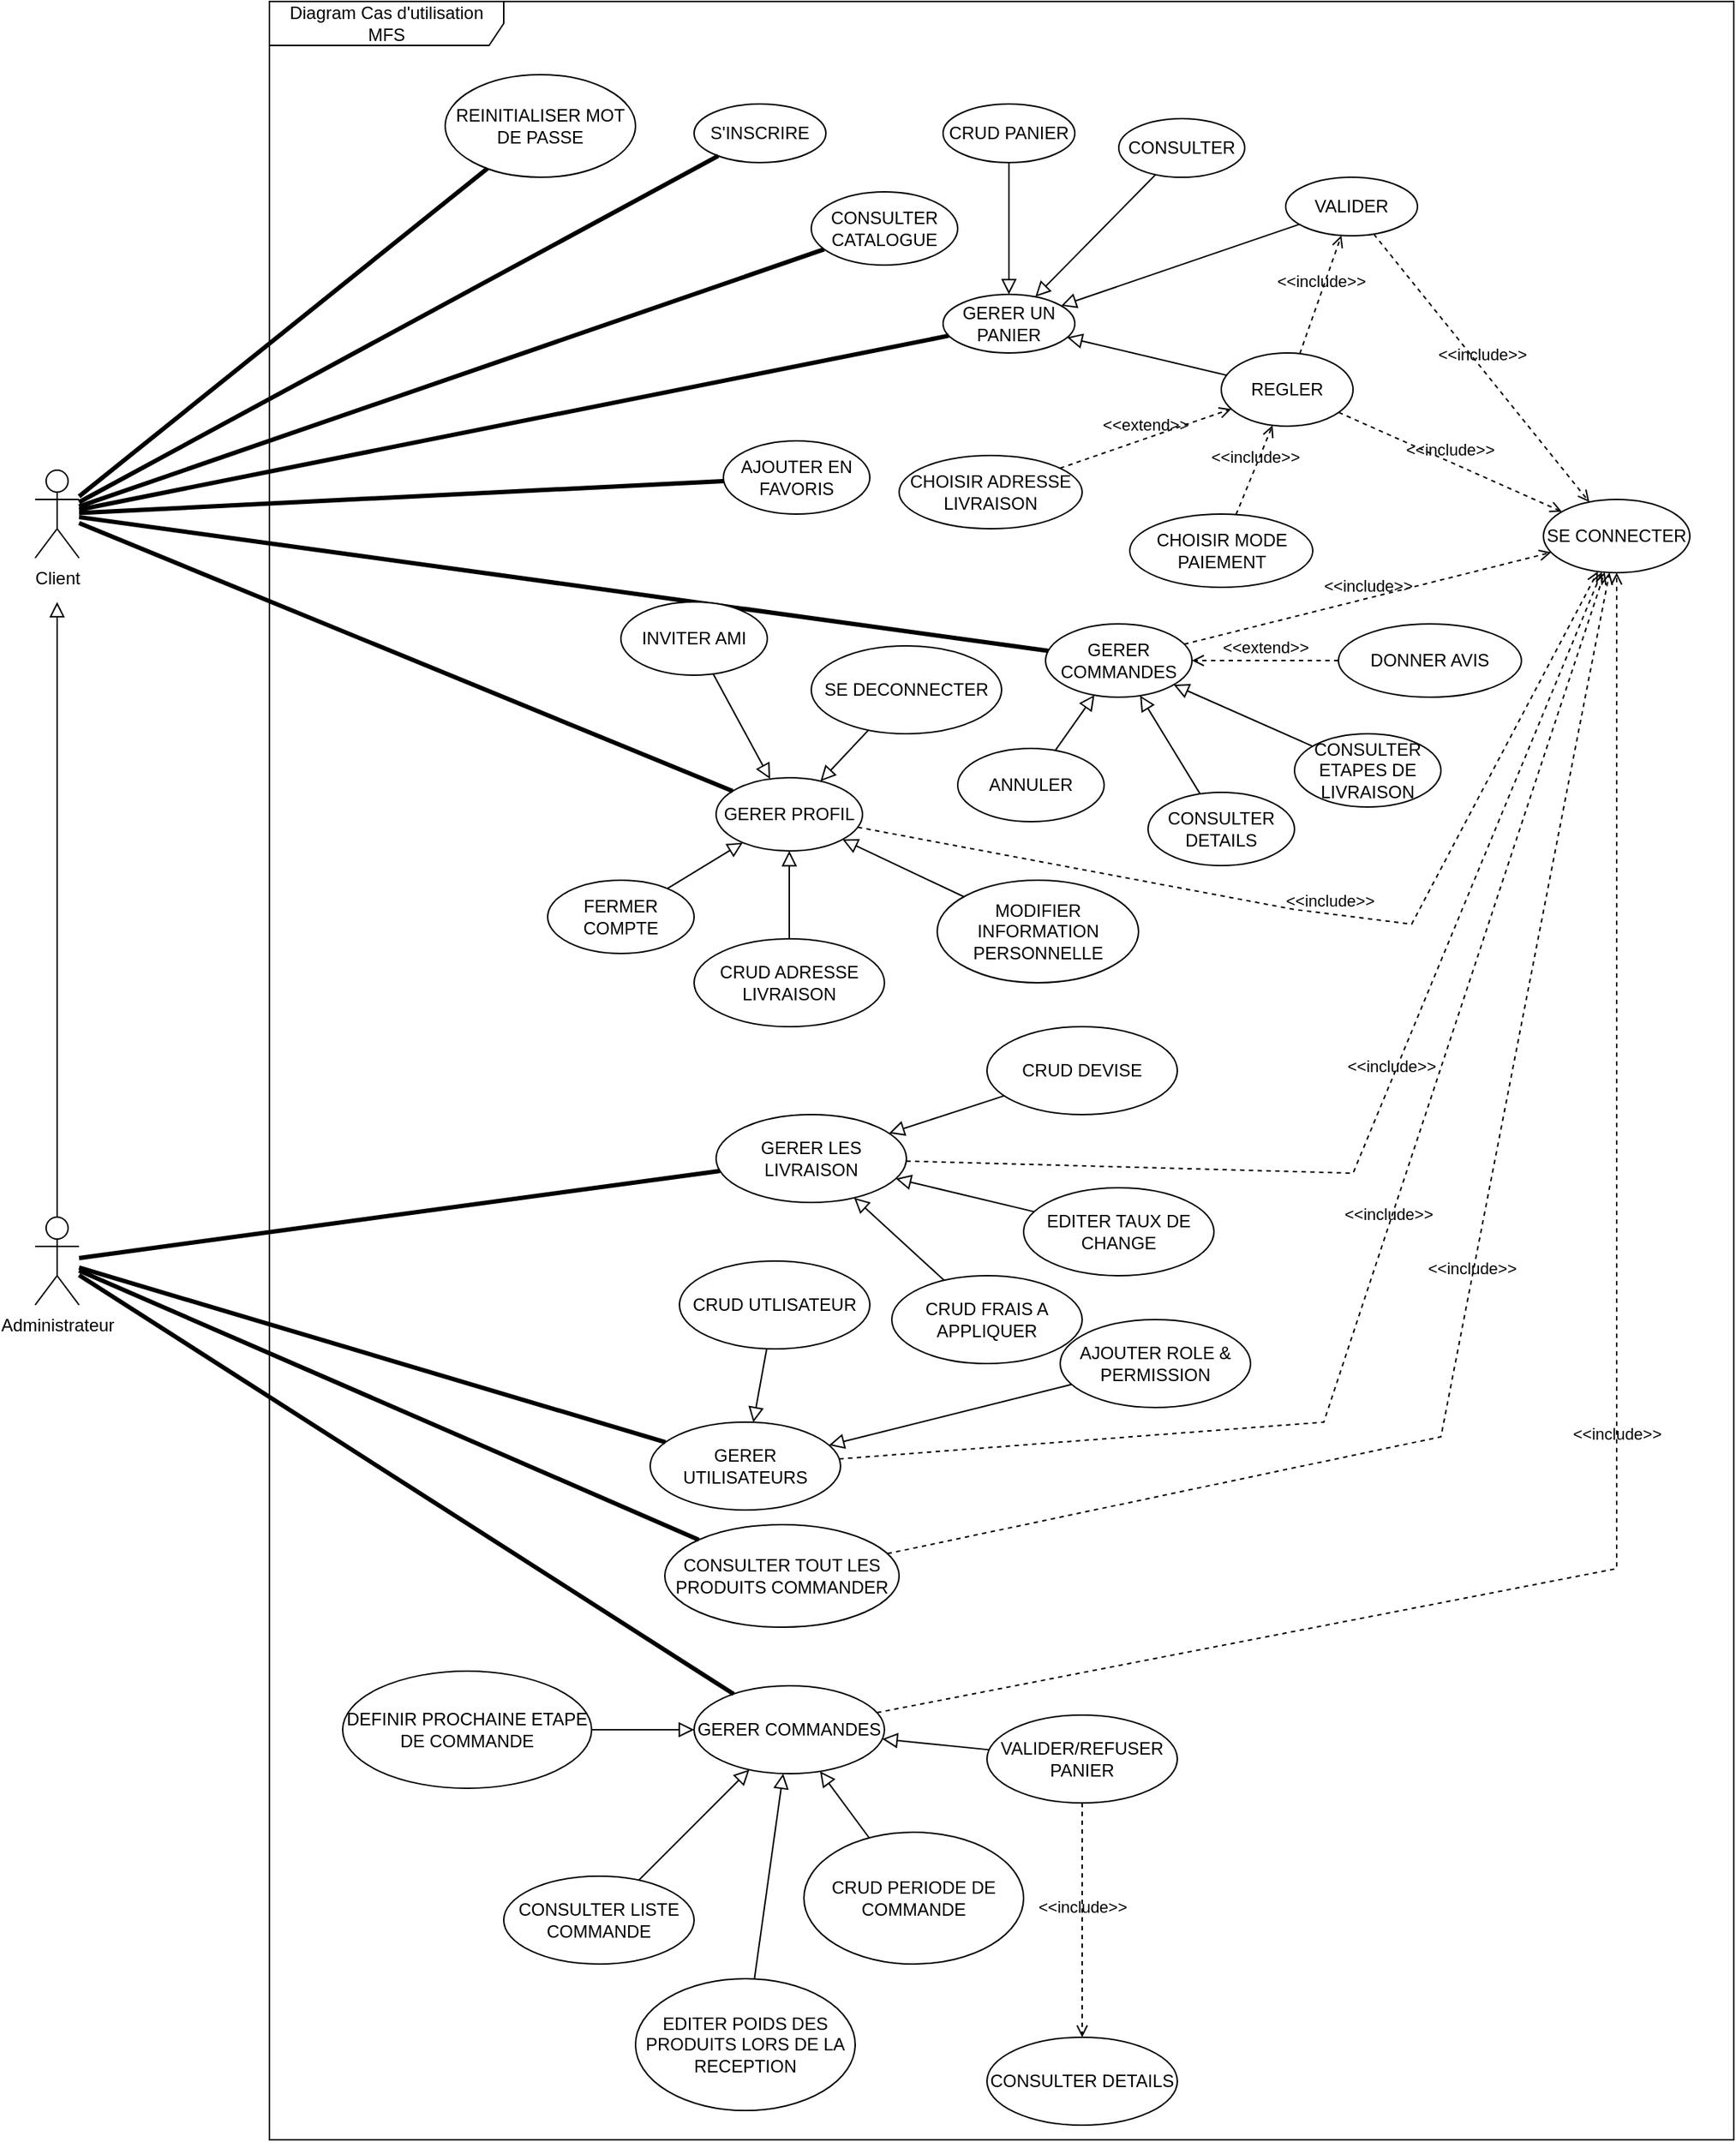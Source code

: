 <mxfile version="23.1.2" type="github" pages="3">
  <diagram name="DCU-MFS" id="vvH7tQAIB8efV-H2PCTL">
    <mxGraphModel dx="2232" dy="773" grid="1" gridSize="10" guides="1" tooltips="1" connect="1" arrows="1" fold="1" page="1" pageScale="1" pageWidth="827" pageHeight="1169" math="0" shadow="0">
      <root>
        <mxCell id="0" />
        <mxCell id="1" parent="0" />
        <mxCell id="JLkNHgQ8E4QNF3Rp4K6H-1" value="Client" style="shape=umlActor;verticalLabelPosition=bottom;verticalAlign=top;html=1;" parent="1" vertex="1">
          <mxGeometry x="-340" y="480" width="30" height="60" as="geometry" />
        </mxCell>
        <mxCell id="JLkNHgQ8E4QNF3Rp4K6H-2" value="S&#39;INSCRIRE" style="ellipse;whiteSpace=wrap;html=1;" parent="1" vertex="1">
          <mxGeometry x="110" y="230" width="90" height="40" as="geometry" />
        </mxCell>
        <mxCell id="JLkNHgQ8E4QNF3Rp4K6H-4" value="" style="endArrow=none;startArrow=none;endFill=0;startFill=0;endSize=8;html=1;verticalAlign=bottom;labelBackgroundColor=none;strokeWidth=3;rounded=0;" parent="1" source="JLkNHgQ8E4QNF3Rp4K6H-1" target="JLkNHgQ8E4QNF3Rp4K6H-2" edge="1">
          <mxGeometry width="160" relative="1" as="geometry">
            <mxPoint x="330" y="580" as="sourcePoint" />
            <mxPoint x="490" y="580" as="targetPoint" />
          </mxGeometry>
        </mxCell>
        <mxCell id="JLkNHgQ8E4QNF3Rp4K6H-5" value="GERER COMMANDES" style="ellipse;whiteSpace=wrap;html=1;" parent="1" vertex="1">
          <mxGeometry x="350" y="585" width="100" height="50" as="geometry" />
        </mxCell>
        <mxCell id="JLkNHgQ8E4QNF3Rp4K6H-6" value="" style="endArrow=none;startArrow=none;endFill=0;startFill=0;endSize=8;html=1;verticalAlign=bottom;labelBackgroundColor=none;strokeWidth=3;rounded=0;" parent="1" source="JLkNHgQ8E4QNF3Rp4K6H-1" target="JLkNHgQ8E4QNF3Rp4K6H-5" edge="1">
          <mxGeometry width="160" relative="1" as="geometry">
            <mxPoint x="140" y="504" as="sourcePoint" />
            <mxPoint x="312" y="434" as="targetPoint" />
          </mxGeometry>
        </mxCell>
        <mxCell id="JLkNHgQ8E4QNF3Rp4K6H-8" value="ANNULER " style="ellipse;whiteSpace=wrap;html=1;" parent="1" vertex="1">
          <mxGeometry x="290" y="670" width="100" height="50" as="geometry" />
        </mxCell>
        <mxCell id="JLkNHgQ8E4QNF3Rp4K6H-9" value="" style="endArrow=block;html=1;rounded=0;align=center;verticalAlign=bottom;endFill=0;labelBackgroundColor=none;endSize=8;" parent="1" source="JLkNHgQ8E4QNF3Rp4K6H-8" target="JLkNHgQ8E4QNF3Rp4K6H-5" edge="1">
          <mxGeometry relative="1" as="geometry">
            <mxPoint x="600" y="584" as="sourcePoint" />
            <mxPoint x="760" y="584" as="targetPoint" />
          </mxGeometry>
        </mxCell>
        <mxCell id="JLkNHgQ8E4QNF3Rp4K6H-10" value="" style="resizable=0;html=1;align=center;verticalAlign=top;labelBackgroundColor=none;" parent="JLkNHgQ8E4QNF3Rp4K6H-9" connectable="0" vertex="1">
          <mxGeometry relative="1" as="geometry" />
        </mxCell>
        <mxCell id="JLkNHgQ8E4QNF3Rp4K6H-11" value="CONSULTER ETAPES DE LIVRAISON " style="ellipse;whiteSpace=wrap;html=1;" parent="1" vertex="1">
          <mxGeometry x="520" y="660" width="100" height="50" as="geometry" />
        </mxCell>
        <mxCell id="JLkNHgQ8E4QNF3Rp4K6H-12" value="" style="endArrow=block;html=1;rounded=0;align=center;verticalAlign=bottom;endFill=0;labelBackgroundColor=none;endSize=8;" parent="1" source="JLkNHgQ8E4QNF3Rp4K6H-11" target="JLkNHgQ8E4QNF3Rp4K6H-5" edge="1">
          <mxGeometry relative="1" as="geometry">
            <mxPoint x="490" y="590" as="sourcePoint" />
            <mxPoint x="420" y="624" as="targetPoint" />
          </mxGeometry>
        </mxCell>
        <mxCell id="JLkNHgQ8E4QNF3Rp4K6H-13" value="" style="resizable=0;html=1;align=center;verticalAlign=top;labelBackgroundColor=none;" parent="JLkNHgQ8E4QNF3Rp4K6H-12" connectable="0" vertex="1">
          <mxGeometry relative="1" as="geometry" />
        </mxCell>
        <mxCell id="JLkNHgQ8E4QNF3Rp4K6H-14" value="CONSULTER DETAILS " style="ellipse;whiteSpace=wrap;html=1;" parent="1" vertex="1">
          <mxGeometry x="420" y="700" width="100" height="50" as="geometry" />
        </mxCell>
        <mxCell id="JLkNHgQ8E4QNF3Rp4K6H-15" value="" style="endArrow=block;html=1;rounded=0;align=center;verticalAlign=bottom;endFill=0;labelBackgroundColor=none;endSize=8;" parent="1" source="JLkNHgQ8E4QNF3Rp4K6H-14" target="JLkNHgQ8E4QNF3Rp4K6H-5" edge="1">
          <mxGeometry relative="1" as="geometry">
            <mxPoint x="452" y="585" as="sourcePoint" />
            <mxPoint x="390" y="577" as="targetPoint" />
          </mxGeometry>
        </mxCell>
        <mxCell id="JLkNHgQ8E4QNF3Rp4K6H-16" value="" style="resizable=0;html=1;align=center;verticalAlign=top;labelBackgroundColor=none;" parent="JLkNHgQ8E4QNF3Rp4K6H-15" connectable="0" vertex="1">
          <mxGeometry relative="1" as="geometry" />
        </mxCell>
        <mxCell id="JLkNHgQ8E4QNF3Rp4K6H-17" value="SE CONNECTER" style="ellipse;whiteSpace=wrap;html=1;" parent="1" vertex="1">
          <mxGeometry x="690" y="500" width="100" height="50" as="geometry" />
        </mxCell>
        <mxCell id="JLkNHgQ8E4QNF3Rp4K6H-18" value="&amp;lt;&amp;lt;include&amp;gt;&amp;gt;" style="html=1;verticalAlign=bottom;labelBackgroundColor=none;endArrow=open;endFill=0;dashed=1;rounded=0;" parent="1" source="JLkNHgQ8E4QNF3Rp4K6H-5" target="JLkNHgQ8E4QNF3Rp4K6H-17" edge="1">
          <mxGeometry width="160" relative="1" as="geometry">
            <mxPoint x="240" y="660" as="sourcePoint" />
            <mxPoint x="490" y="580" as="targetPoint" />
          </mxGeometry>
        </mxCell>
        <mxCell id="JLkNHgQ8E4QNF3Rp4K6H-20" value="GERER UN PANIER" style="ellipse;whiteSpace=wrap;html=1;" parent="1" vertex="1">
          <mxGeometry x="280" y="360" width="90" height="40" as="geometry" />
        </mxCell>
        <mxCell id="JLkNHgQ8E4QNF3Rp4K6H-21" value="" style="endArrow=none;startArrow=none;endFill=0;startFill=0;endSize=8;html=1;verticalAlign=bottom;labelBackgroundColor=none;strokeWidth=3;rounded=0;" parent="1" source="JLkNHgQ8E4QNF3Rp4K6H-1" target="JLkNHgQ8E4QNF3Rp4K6H-20" edge="1">
          <mxGeometry width="160" relative="1" as="geometry">
            <mxPoint x="140" y="496" as="sourcePoint" />
            <mxPoint x="316" y="328" as="targetPoint" />
          </mxGeometry>
        </mxCell>
        <mxCell id="JLkNHgQ8E4QNF3Rp4K6H-22" value="CRUD PANIER" style="ellipse;whiteSpace=wrap;html=1;" parent="1" vertex="1">
          <mxGeometry x="280" y="230" width="90" height="40" as="geometry" />
        </mxCell>
        <mxCell id="JLkNHgQ8E4QNF3Rp4K6H-23" value="" style="endArrow=block;html=1;rounded=0;align=center;verticalAlign=bottom;endFill=0;labelBackgroundColor=none;endSize=8;" parent="1" source="JLkNHgQ8E4QNF3Rp4K6H-22" target="JLkNHgQ8E4QNF3Rp4K6H-20" edge="1">
          <mxGeometry relative="1" as="geometry">
            <mxPoint x="510" y="350" as="sourcePoint" />
            <mxPoint x="440" y="384" as="targetPoint" />
          </mxGeometry>
        </mxCell>
        <mxCell id="JLkNHgQ8E4QNF3Rp4K6H-24" value="" style="resizable=0;html=1;align=center;verticalAlign=top;labelBackgroundColor=none;" parent="JLkNHgQ8E4QNF3Rp4K6H-23" connectable="0" vertex="1">
          <mxGeometry relative="1" as="geometry" />
        </mxCell>
        <mxCell id="JLkNHgQ8E4QNF3Rp4K6H-25" value="VALIDER" style="ellipse;whiteSpace=wrap;html=1;" parent="1" vertex="1">
          <mxGeometry x="514" y="280" width="90" height="40" as="geometry" />
        </mxCell>
        <mxCell id="JLkNHgQ8E4QNF3Rp4K6H-26" value="" style="endArrow=block;html=1;rounded=0;align=center;verticalAlign=bottom;endFill=0;labelBackgroundColor=none;endSize=8;" parent="1" source="JLkNHgQ8E4QNF3Rp4K6H-25" target="JLkNHgQ8E4QNF3Rp4K6H-20" edge="1">
          <mxGeometry relative="1" as="geometry">
            <mxPoint x="480" y="360" as="sourcePoint" />
            <mxPoint x="420" y="414" as="targetPoint" />
          </mxGeometry>
        </mxCell>
        <mxCell id="JLkNHgQ8E4QNF3Rp4K6H-27" value="" style="resizable=0;html=1;align=center;verticalAlign=top;labelBackgroundColor=none;" parent="JLkNHgQ8E4QNF3Rp4K6H-26" connectable="0" vertex="1">
          <mxGeometry relative="1" as="geometry" />
        </mxCell>
        <mxCell id="JLkNHgQ8E4QNF3Rp4K6H-28" value="REGLER" style="ellipse;whiteSpace=wrap;html=1;" parent="1" vertex="1">
          <mxGeometry x="470" y="400" width="90" height="50" as="geometry" />
        </mxCell>
        <mxCell id="JLkNHgQ8E4QNF3Rp4K6H-29" value="" style="endArrow=block;html=1;rounded=0;align=center;verticalAlign=bottom;endFill=0;labelBackgroundColor=none;endSize=8;" parent="1" source="JLkNHgQ8E4QNF3Rp4K6H-28" target="JLkNHgQ8E4QNF3Rp4K6H-20" edge="1">
          <mxGeometry relative="1" as="geometry">
            <mxPoint x="520" y="400" as="sourcePoint" />
            <mxPoint x="408" y="444" as="targetPoint" />
          </mxGeometry>
        </mxCell>
        <mxCell id="JLkNHgQ8E4QNF3Rp4K6H-30" value="" style="resizable=0;html=1;align=center;verticalAlign=top;labelBackgroundColor=none;" parent="JLkNHgQ8E4QNF3Rp4K6H-29" connectable="0" vertex="1">
          <mxGeometry relative="1" as="geometry" />
        </mxCell>
        <mxCell id="JLkNHgQ8E4QNF3Rp4K6H-31" value="&amp;lt;&amp;lt;include&amp;gt;&amp;gt;" style="html=1;verticalAlign=bottom;labelBackgroundColor=none;endArrow=open;endFill=0;dashed=1;rounded=0;" parent="1" source="JLkNHgQ8E4QNF3Rp4K6H-28" target="JLkNHgQ8E4QNF3Rp4K6H-25" edge="1">
          <mxGeometry width="160" relative="1" as="geometry">
            <mxPoint x="690" y="400" as="sourcePoint" />
            <mxPoint x="690" y="510" as="targetPoint" />
          </mxGeometry>
        </mxCell>
        <mxCell id="JLkNHgQ8E4QNF3Rp4K6H-34" value="CONSULTER " style="ellipse;whiteSpace=wrap;html=1;" parent="1" vertex="1">
          <mxGeometry x="400" y="240" width="86" height="40" as="geometry" />
        </mxCell>
        <mxCell id="JLkNHgQ8E4QNF3Rp4K6H-35" value="" style="endArrow=block;html=1;rounded=0;align=center;verticalAlign=bottom;endFill=0;labelBackgroundColor=none;endSize=8;" parent="1" source="JLkNHgQ8E4QNF3Rp4K6H-34" target="JLkNHgQ8E4QNF3Rp4K6H-20" edge="1">
          <mxGeometry relative="1" as="geometry">
            <mxPoint x="524" y="422" as="sourcePoint" />
            <mxPoint x="389" y="413" as="targetPoint" />
          </mxGeometry>
        </mxCell>
        <mxCell id="JLkNHgQ8E4QNF3Rp4K6H-36" value="" style="resizable=0;html=1;align=center;verticalAlign=top;labelBackgroundColor=none;" parent="JLkNHgQ8E4QNF3Rp4K6H-35" connectable="0" vertex="1">
          <mxGeometry relative="1" as="geometry" />
        </mxCell>
        <mxCell id="JLkNHgQ8E4QNF3Rp4K6H-37" value="&amp;lt;&amp;lt;include&amp;gt;&amp;gt;" style="html=1;verticalAlign=bottom;labelBackgroundColor=none;endArrow=open;endFill=0;dashed=1;rounded=0;" parent="1" source="JLkNHgQ8E4QNF3Rp4K6H-25" target="JLkNHgQ8E4QNF3Rp4K6H-17" edge="1">
          <mxGeometry width="160" relative="1" as="geometry">
            <mxPoint x="770" y="410" as="sourcePoint" />
            <mxPoint x="770" y="340" as="targetPoint" />
          </mxGeometry>
        </mxCell>
        <mxCell id="JLkNHgQ8E4QNF3Rp4K6H-38" value="&amp;lt;&amp;lt;include&amp;gt;&amp;gt;" style="html=1;verticalAlign=bottom;labelBackgroundColor=none;endArrow=open;endFill=0;dashed=1;rounded=0;" parent="1" source="JLkNHgQ8E4QNF3Rp4K6H-28" target="JLkNHgQ8E4QNF3Rp4K6H-17" edge="1">
          <mxGeometry width="160" relative="1" as="geometry">
            <mxPoint x="583" y="434" as="sourcePoint" />
            <mxPoint x="713" y="616" as="targetPoint" />
          </mxGeometry>
        </mxCell>
        <mxCell id="JLkNHgQ8E4QNF3Rp4K6H-39" value="" style="endArrow=none;startArrow=none;endFill=0;startFill=0;endSize=8;html=1;verticalAlign=bottom;labelBackgroundColor=none;strokeWidth=3;rounded=0;" parent="1" source="JLkNHgQ8E4QNF3Rp4K6H-1" target="JLkNHgQ8E4QNF3Rp4K6H-40" edge="1">
          <mxGeometry width="160" relative="1" as="geometry">
            <mxPoint x="147" y="635" as="sourcePoint" />
            <mxPoint x="280" y="696" as="targetPoint" />
          </mxGeometry>
        </mxCell>
        <mxCell id="JLkNHgQ8E4QNF3Rp4K6H-40" value="CONSULTER CATALOGUE" style="ellipse;whiteSpace=wrap;html=1;" parent="1" vertex="1">
          <mxGeometry x="190" y="290" width="100" height="50" as="geometry" />
        </mxCell>
        <mxCell id="JLkNHgQ8E4QNF3Rp4K6H-41" value="GERER PROFIL" style="ellipse;whiteSpace=wrap;html=1;" parent="1" vertex="1">
          <mxGeometry x="125" y="690" width="100" height="50" as="geometry" />
        </mxCell>
        <mxCell id="JLkNHgQ8E4QNF3Rp4K6H-42" value="" style="endArrow=none;startArrow=none;endFill=0;startFill=0;endSize=8;html=1;verticalAlign=bottom;labelBackgroundColor=none;strokeWidth=3;rounded=0;" parent="1" source="JLkNHgQ8E4QNF3Rp4K6H-1" target="JLkNHgQ8E4QNF3Rp4K6H-41" edge="1">
          <mxGeometry width="160" relative="1" as="geometry">
            <mxPoint x="120" y="653" as="sourcePoint" />
            <mxPoint x="344" y="700" as="targetPoint" />
          </mxGeometry>
        </mxCell>
        <mxCell id="JLkNHgQ8E4QNF3Rp4K6H-43" value="CRUD ADRESSE LIVRAISON" style="ellipse;whiteSpace=wrap;html=1;" parent="1" vertex="1">
          <mxGeometry x="110" y="800" width="130" height="60" as="geometry" />
        </mxCell>
        <mxCell id="JLkNHgQ8E4QNF3Rp4K6H-44" value="MODIFIER INFORMATION PERSONNELLE" style="ellipse;whiteSpace=wrap;html=1;" parent="1" vertex="1">
          <mxGeometry x="276" y="760" width="137.5" height="70" as="geometry" />
        </mxCell>
        <mxCell id="JLkNHgQ8E4QNF3Rp4K6H-45" value="CHOISIR ADRESSE LIVRAISON" style="ellipse;whiteSpace=wrap;html=1;" parent="1" vertex="1">
          <mxGeometry x="250" y="470" width="125" height="50" as="geometry" />
        </mxCell>
        <mxCell id="JLkNHgQ8E4QNF3Rp4K6H-46" value="&amp;lt;&amp;lt;extend&amp;gt;&amp;gt;" style="html=1;verticalAlign=bottom;labelBackgroundColor=none;endArrow=open;endFill=0;dashed=1;rounded=0;" parent="1" source="JLkNHgQ8E4QNF3Rp4K6H-45" target="JLkNHgQ8E4QNF3Rp4K6H-28" edge="1">
          <mxGeometry width="160" relative="1" as="geometry">
            <mxPoint x="435" y="500" as="sourcePoint" />
            <mxPoint x="595" y="500" as="targetPoint" />
          </mxGeometry>
        </mxCell>
        <mxCell id="JLkNHgQ8E4QNF3Rp4K6H-47" value="CHOISIR MODE PAIEMENT" style="ellipse;whiteSpace=wrap;html=1;" parent="1" vertex="1">
          <mxGeometry x="407.5" y="510" width="125" height="50" as="geometry" />
        </mxCell>
        <mxCell id="JLkNHgQ8E4QNF3Rp4K6H-48" value="&amp;lt;&amp;lt;include&amp;gt;&amp;gt;" style="html=1;verticalAlign=bottom;labelBackgroundColor=none;endArrow=open;endFill=0;dashed=1;rounded=0;" parent="1" source="JLkNHgQ8E4QNF3Rp4K6H-47" target="JLkNHgQ8E4QNF3Rp4K6H-28" edge="1">
          <mxGeometry width="160" relative="1" as="geometry">
            <mxPoint x="570" y="520" as="sourcePoint" />
            <mxPoint x="723" y="587" as="targetPoint" />
          </mxGeometry>
        </mxCell>
        <mxCell id="JLkNHgQ8E4QNF3Rp4K6H-49" value="" style="endArrow=block;html=1;rounded=0;align=center;verticalAlign=bottom;endFill=0;labelBackgroundColor=none;endSize=8;" parent="1" source="JLkNHgQ8E4QNF3Rp4K6H-43" target="JLkNHgQ8E4QNF3Rp4K6H-41" edge="1">
          <mxGeometry relative="1" as="geometry">
            <mxPoint x="280" y="769" as="sourcePoint" />
            <mxPoint x="314" y="730" as="targetPoint" />
          </mxGeometry>
        </mxCell>
        <mxCell id="JLkNHgQ8E4QNF3Rp4K6H-50" value="" style="resizable=0;html=1;align=center;verticalAlign=top;labelBackgroundColor=none;" parent="JLkNHgQ8E4QNF3Rp4K6H-49" connectable="0" vertex="1">
          <mxGeometry relative="1" as="geometry" />
        </mxCell>
        <mxCell id="JLkNHgQ8E4QNF3Rp4K6H-51" value="" style="endArrow=block;html=1;rounded=0;align=center;verticalAlign=bottom;endFill=0;labelBackgroundColor=none;endSize=8;" parent="1" source="JLkNHgQ8E4QNF3Rp4K6H-44" target="JLkNHgQ8E4QNF3Rp4K6H-41" edge="1">
          <mxGeometry relative="1" as="geometry">
            <mxPoint x="279" y="810" as="sourcePoint" />
            <mxPoint x="279" y="740" as="targetPoint" />
          </mxGeometry>
        </mxCell>
        <mxCell id="JLkNHgQ8E4QNF3Rp4K6H-52" value="" style="resizable=0;html=1;align=center;verticalAlign=top;labelBackgroundColor=none;" parent="JLkNHgQ8E4QNF3Rp4K6H-51" connectable="0" vertex="1">
          <mxGeometry relative="1" as="geometry" />
        </mxCell>
        <mxCell id="JLkNHgQ8E4QNF3Rp4K6H-53" value="DONNER AVIS" style="ellipse;whiteSpace=wrap;html=1;" parent="1" vertex="1">
          <mxGeometry x="550" y="585" width="125" height="50" as="geometry" />
        </mxCell>
        <mxCell id="JLkNHgQ8E4QNF3Rp4K6H-54" value="&amp;lt;&amp;lt;extend&amp;gt;&amp;gt;" style="html=1;verticalAlign=bottom;labelBackgroundColor=none;endArrow=open;endFill=0;dashed=1;rounded=0;" parent="1" source="JLkNHgQ8E4QNF3Rp4K6H-53" target="JLkNHgQ8E4QNF3Rp4K6H-5" edge="1">
          <mxGeometry width="160" relative="1" as="geometry">
            <mxPoint x="520" y="635" as="sourcePoint" />
            <mxPoint x="637" y="594" as="targetPoint" />
          </mxGeometry>
        </mxCell>
        <mxCell id="JLkNHgQ8E4QNF3Rp4K6H-55" value="SE DECONNECTER" style="ellipse;whiteSpace=wrap;html=1;" parent="1" vertex="1">
          <mxGeometry x="190" y="600" width="130" height="60" as="geometry" />
        </mxCell>
        <mxCell id="JLkNHgQ8E4QNF3Rp4K6H-56" value="" style="endArrow=block;html=1;rounded=0;align=center;verticalAlign=bottom;endFill=0;labelBackgroundColor=none;endSize=8;" parent="1" source="JLkNHgQ8E4QNF3Rp4K6H-55" target="JLkNHgQ8E4QNF3Rp4K6H-41" edge="1">
          <mxGeometry relative="1" as="geometry">
            <mxPoint x="308" y="699" as="sourcePoint" />
            <mxPoint x="225" y="660" as="targetPoint" />
          </mxGeometry>
        </mxCell>
        <mxCell id="JLkNHgQ8E4QNF3Rp4K6H-57" value="" style="resizable=0;html=1;align=center;verticalAlign=top;labelBackgroundColor=none;" parent="JLkNHgQ8E4QNF3Rp4K6H-56" connectable="0" vertex="1">
          <mxGeometry relative="1" as="geometry" />
        </mxCell>
        <mxCell id="JLkNHgQ8E4QNF3Rp4K6H-58" value="&amp;lt;&amp;lt;include&amp;gt;&amp;gt;" style="html=1;verticalAlign=bottom;labelBackgroundColor=none;endArrow=open;endFill=0;dashed=1;rounded=0;" parent="1" source="JLkNHgQ8E4QNF3Rp4K6H-41" target="JLkNHgQ8E4QNF3Rp4K6H-17" edge="1">
          <mxGeometry width="160" relative="1" as="geometry">
            <mxPoint x="414" y="893" as="sourcePoint" />
            <mxPoint x="664" y="830" as="targetPoint" />
            <Array as="points">
              <mxPoint x="520" y="780" />
              <mxPoint x="600" y="790" />
            </Array>
          </mxGeometry>
        </mxCell>
        <mxCell id="JLkNHgQ8E4QNF3Rp4K6H-59" value="AJOUTER EN FAVORIS" style="ellipse;whiteSpace=wrap;html=1;" parent="1" vertex="1">
          <mxGeometry x="130" y="460" width="100" height="50" as="geometry" />
        </mxCell>
        <mxCell id="JLkNHgQ8E4QNF3Rp4K6H-60" value="" style="endArrow=none;startArrow=none;endFill=0;startFill=0;endSize=8;html=1;verticalAlign=bottom;labelBackgroundColor=none;strokeWidth=3;rounded=0;" parent="1" source="JLkNHgQ8E4QNF3Rp4K6H-1" target="JLkNHgQ8E4QNF3Rp4K6H-59" edge="1">
          <mxGeometry width="160" relative="1" as="geometry">
            <mxPoint x="-40" y="505" as="sourcePoint" />
            <mxPoint x="298" y="401" as="targetPoint" />
          </mxGeometry>
        </mxCell>
        <mxCell id="JLkNHgQ8E4QNF3Rp4K6H-61" value="FERMER COMPTE" style="ellipse;whiteSpace=wrap;html=1;" parent="1" vertex="1">
          <mxGeometry x="10" y="760" width="100" height="50" as="geometry" />
        </mxCell>
        <mxCell id="JLkNHgQ8E4QNF3Rp4K6H-62" value="" style="endArrow=block;html=1;rounded=0;align=center;verticalAlign=bottom;endFill=0;labelBackgroundColor=none;endSize=8;" parent="1" source="JLkNHgQ8E4QNF3Rp4K6H-61" target="JLkNHgQ8E4QNF3Rp4K6H-41" edge="1">
          <mxGeometry relative="1" as="geometry">
            <mxPoint x="185" y="810" as="sourcePoint" />
            <mxPoint x="185" y="750" as="targetPoint" />
          </mxGeometry>
        </mxCell>
        <mxCell id="JLkNHgQ8E4QNF3Rp4K6H-63" value="" style="resizable=0;html=1;align=center;verticalAlign=top;labelBackgroundColor=none;" parent="JLkNHgQ8E4QNF3Rp4K6H-62" connectable="0" vertex="1">
          <mxGeometry relative="1" as="geometry" />
        </mxCell>
        <mxCell id="JLkNHgQ8E4QNF3Rp4K6H-64" value="INVITER AMI" style="ellipse;whiteSpace=wrap;html=1;" parent="1" vertex="1">
          <mxGeometry x="60" y="570" width="100" height="50" as="geometry" />
        </mxCell>
        <mxCell id="JLkNHgQ8E4QNF3Rp4K6H-65" value="" style="endArrow=block;html=1;rounded=0;align=center;verticalAlign=bottom;endFill=0;labelBackgroundColor=none;endSize=8;" parent="1" source="JLkNHgQ8E4QNF3Rp4K6H-64" target="JLkNHgQ8E4QNF3Rp4K6H-41" edge="1">
          <mxGeometry relative="1" as="geometry">
            <mxPoint x="102" y="776" as="sourcePoint" />
            <mxPoint x="153" y="744" as="targetPoint" />
          </mxGeometry>
        </mxCell>
        <mxCell id="JLkNHgQ8E4QNF3Rp4K6H-66" value="" style="resizable=0;html=1;align=center;verticalAlign=top;labelBackgroundColor=none;" parent="JLkNHgQ8E4QNF3Rp4K6H-65" connectable="0" vertex="1">
          <mxGeometry relative="1" as="geometry" />
        </mxCell>
        <mxCell id="JLkNHgQ8E4QNF3Rp4K6H-67" value="Administrateur" style="shape=umlActor;verticalLabelPosition=bottom;verticalAlign=top;html=1;" parent="1" vertex="1">
          <mxGeometry x="-340" y="990" width="30" height="60" as="geometry" />
        </mxCell>
        <mxCell id="JLkNHgQ8E4QNF3Rp4K6H-72" value="" style="endArrow=block;html=1;rounded=0;align=center;verticalAlign=bottom;endFill=0;labelBackgroundColor=none;endSize=8;exitX=0.5;exitY=0;exitDx=0;exitDy=0;exitPerimeter=0;" parent="1" source="JLkNHgQ8E4QNF3Rp4K6H-67" edge="1">
          <mxGeometry relative="1" as="geometry">
            <mxPoint x="-41" y="892" as="sourcePoint" />
            <mxPoint x="-325" y="570" as="targetPoint" />
          </mxGeometry>
        </mxCell>
        <mxCell id="JLkNHgQ8E4QNF3Rp4K6H-73" value="" style="resizable=0;html=1;align=center;verticalAlign=top;labelBackgroundColor=none;" parent="JLkNHgQ8E4QNF3Rp4K6H-72" connectable="0" vertex="1">
          <mxGeometry relative="1" as="geometry" />
        </mxCell>
        <mxCell id="JLkNHgQ8E4QNF3Rp4K6H-75" value="GERER UTILISATEURS" style="ellipse;whiteSpace=wrap;html=1;" parent="1" vertex="1">
          <mxGeometry x="80" y="1130" width="130" height="60" as="geometry" />
        </mxCell>
        <mxCell id="JLkNHgQ8E4QNF3Rp4K6H-76" value="" style="endArrow=none;startArrow=none;endFill=0;startFill=0;endSize=8;html=1;verticalAlign=bottom;labelBackgroundColor=none;strokeWidth=3;rounded=0;" parent="1" source="JLkNHgQ8E4QNF3Rp4K6H-67" target="JLkNHgQ8E4QNF3Rp4K6H-75" edge="1">
          <mxGeometry width="160" relative="1" as="geometry">
            <mxPoint x="67" y="860" as="sourcePoint" />
            <mxPoint x="276" y="1032" as="targetPoint" />
          </mxGeometry>
        </mxCell>
        <mxCell id="JLkNHgQ8E4QNF3Rp4K6H-77" value="GERER LES LIVRAISON" style="ellipse;whiteSpace=wrap;html=1;" parent="1" vertex="1">
          <mxGeometry x="125" y="920" width="130" height="60" as="geometry" />
        </mxCell>
        <mxCell id="JLkNHgQ8E4QNF3Rp4K6H-78" value="" style="endArrow=none;startArrow=none;endFill=0;startFill=0;endSize=8;html=1;verticalAlign=bottom;labelBackgroundColor=none;strokeWidth=3;rounded=0;" parent="1" source="JLkNHgQ8E4QNF3Rp4K6H-67" target="JLkNHgQ8E4QNF3Rp4K6H-77" edge="1">
          <mxGeometry width="160" relative="1" as="geometry">
            <mxPoint x="-24" y="1075.5" as="sourcePoint" />
            <mxPoint x="160" y="1024.5" as="targetPoint" />
          </mxGeometry>
        </mxCell>
        <mxCell id="JLkNHgQ8E4QNF3Rp4K6H-79" value="CRUD DEVISE" style="ellipse;whiteSpace=wrap;html=1;" parent="1" vertex="1">
          <mxGeometry x="310" y="860" width="130" height="60" as="geometry" />
        </mxCell>
        <mxCell id="JLkNHgQ8E4QNF3Rp4K6H-80" value="" style="endArrow=block;html=1;rounded=0;align=center;verticalAlign=bottom;endFill=0;labelBackgroundColor=none;endSize=8;" parent="1" source="JLkNHgQ8E4QNF3Rp4K6H-79" target="JLkNHgQ8E4QNF3Rp4K6H-77" edge="1">
          <mxGeometry relative="1" as="geometry">
            <mxPoint x="375" y="960" as="sourcePoint" />
            <mxPoint x="375" y="900" as="targetPoint" />
          </mxGeometry>
        </mxCell>
        <mxCell id="JLkNHgQ8E4QNF3Rp4K6H-81" value="" style="resizable=0;html=1;align=center;verticalAlign=top;labelBackgroundColor=none;" parent="JLkNHgQ8E4QNF3Rp4K6H-80" connectable="0" vertex="1">
          <mxGeometry relative="1" as="geometry" />
        </mxCell>
        <mxCell id="JLkNHgQ8E4QNF3Rp4K6H-82" value="EDITER TAUX DE CHANGE" style="ellipse;whiteSpace=wrap;html=1;" parent="1" vertex="1">
          <mxGeometry x="335" y="970" width="130" height="60" as="geometry" />
        </mxCell>
        <mxCell id="JLkNHgQ8E4QNF3Rp4K6H-83" value="" style="endArrow=block;html=1;rounded=0;align=center;verticalAlign=bottom;endFill=0;labelBackgroundColor=none;endSize=8;" parent="1" source="JLkNHgQ8E4QNF3Rp4K6H-82" target="JLkNHgQ8E4QNF3Rp4K6H-77" edge="1">
          <mxGeometry relative="1" as="geometry">
            <mxPoint x="409" y="1020" as="sourcePoint" />
            <mxPoint x="321" y="1066" as="targetPoint" />
          </mxGeometry>
        </mxCell>
        <mxCell id="JLkNHgQ8E4QNF3Rp4K6H-84" value="" style="resizable=0;html=1;align=center;verticalAlign=top;labelBackgroundColor=none;" parent="JLkNHgQ8E4QNF3Rp4K6H-83" connectable="0" vertex="1">
          <mxGeometry relative="1" as="geometry" />
        </mxCell>
        <mxCell id="JLkNHgQ8E4QNF3Rp4K6H-85" value="CRUD FRAIS A APPLIQUER" style="ellipse;whiteSpace=wrap;html=1;" parent="1" vertex="1">
          <mxGeometry x="245" y="1030" width="130" height="60" as="geometry" />
        </mxCell>
        <mxCell id="JLkNHgQ8E4QNF3Rp4K6H-86" value="" style="endArrow=block;html=1;rounded=0;align=center;verticalAlign=bottom;endFill=0;labelBackgroundColor=none;endSize=8;" parent="1" source="JLkNHgQ8E4QNF3Rp4K6H-85" target="JLkNHgQ8E4QNF3Rp4K6H-77" edge="1">
          <mxGeometry relative="1" as="geometry">
            <mxPoint x="330" y="1094" as="sourcePoint" />
            <mxPoint x="255" y="1090" as="targetPoint" />
          </mxGeometry>
        </mxCell>
        <mxCell id="JLkNHgQ8E4QNF3Rp4K6H-87" value="" style="resizable=0;html=1;align=center;verticalAlign=top;labelBackgroundColor=none;" parent="JLkNHgQ8E4QNF3Rp4K6H-86" connectable="0" vertex="1">
          <mxGeometry relative="1" as="geometry" />
        </mxCell>
        <mxCell id="JLkNHgQ8E4QNF3Rp4K6H-89" value="AJOUTER ROLE &amp;amp; PERMISSION" style="ellipse;whiteSpace=wrap;html=1;" parent="1" vertex="1">
          <mxGeometry x="360" y="1060" width="130" height="60" as="geometry" />
        </mxCell>
        <mxCell id="JLkNHgQ8E4QNF3Rp4K6H-90" value="" style="endArrow=block;html=1;rounded=0;align=center;verticalAlign=bottom;endFill=0;labelBackgroundColor=none;endSize=8;" parent="1" source="JLkNHgQ8E4QNF3Rp4K6H-89" target="JLkNHgQ8E4QNF3Rp4K6H-75" edge="1">
          <mxGeometry relative="1" as="geometry">
            <mxPoint x="320" y="1190" as="sourcePoint" />
            <mxPoint x="236" y="1130" as="targetPoint" />
          </mxGeometry>
        </mxCell>
        <mxCell id="JLkNHgQ8E4QNF3Rp4K6H-91" value="" style="resizable=0;html=1;align=center;verticalAlign=top;labelBackgroundColor=none;" parent="JLkNHgQ8E4QNF3Rp4K6H-90" connectable="0" vertex="1">
          <mxGeometry relative="1" as="geometry" />
        </mxCell>
        <mxCell id="JLkNHgQ8E4QNF3Rp4K6H-92" value="" style="endArrow=block;html=1;rounded=0;align=center;verticalAlign=bottom;endFill=0;labelBackgroundColor=none;endSize=8;" parent="1" source="JLkNHgQ8E4QNF3Rp4K6H-94" target="JLkNHgQ8E4QNF3Rp4K6H-75" edge="1">
          <mxGeometry relative="1" as="geometry">
            <mxPoint x="274" y="1169" as="sourcePoint" />
            <mxPoint x="190" y="1109" as="targetPoint" />
          </mxGeometry>
        </mxCell>
        <mxCell id="JLkNHgQ8E4QNF3Rp4K6H-93" value="" style="resizable=0;html=1;align=center;verticalAlign=top;labelBackgroundColor=none;" parent="JLkNHgQ8E4QNF3Rp4K6H-92" connectable="0" vertex="1">
          <mxGeometry relative="1" as="geometry" />
        </mxCell>
        <mxCell id="JLkNHgQ8E4QNF3Rp4K6H-94" value="CRUD UTLISATEUR" style="ellipse;whiteSpace=wrap;html=1;" parent="1" vertex="1">
          <mxGeometry x="100" y="1020" width="130" height="60" as="geometry" />
        </mxCell>
        <mxCell id="JLkNHgQ8E4QNF3Rp4K6H-95" value="REINITIALISER MOT DE PASSE" style="ellipse;whiteSpace=wrap;html=1;" parent="1" vertex="1">
          <mxGeometry x="-60" y="210" width="130" height="70" as="geometry" />
        </mxCell>
        <mxCell id="JLkNHgQ8E4QNF3Rp4K6H-96" value="" style="endArrow=none;startArrow=none;endFill=0;startFill=0;endSize=8;html=1;verticalAlign=bottom;labelBackgroundColor=none;strokeWidth=3;rounded=0;" parent="1" source="JLkNHgQ8E4QNF3Rp4K6H-1" target="JLkNHgQ8E4QNF3Rp4K6H-95" edge="1">
          <mxGeometry width="160" relative="1" as="geometry">
            <mxPoint x="-50" y="503" as="sourcePoint" />
            <mxPoint x="149" y="279" as="targetPoint" />
          </mxGeometry>
        </mxCell>
        <mxCell id="JLkNHgQ8E4QNF3Rp4K6H-97" value="GERER COMMANDES" style="ellipse;whiteSpace=wrap;html=1;" parent="1" vertex="1">
          <mxGeometry x="110" y="1310" width="130" height="60" as="geometry" />
        </mxCell>
        <mxCell id="JLkNHgQ8E4QNF3Rp4K6H-98" value="CONSULTER LISTE COMMANDE" style="ellipse;whiteSpace=wrap;html=1;" parent="1" vertex="1">
          <mxGeometry x="-20" y="1440" width="130" height="60" as="geometry" />
        </mxCell>
        <mxCell id="JLkNHgQ8E4QNF3Rp4K6H-99" value="" style="endArrow=none;startArrow=none;endFill=0;startFill=0;endSize=8;html=1;verticalAlign=bottom;labelBackgroundColor=none;strokeWidth=3;rounded=0;" parent="1" source="JLkNHgQ8E4QNF3Rp4K6H-67" target="JLkNHgQ8E4QNF3Rp4K6H-97" edge="1">
          <mxGeometry width="160" relative="1" as="geometry">
            <mxPoint x="-40" y="1180" as="sourcePoint" />
            <mxPoint x="142" y="1322" as="targetPoint" />
          </mxGeometry>
        </mxCell>
        <mxCell id="JLkNHgQ8E4QNF3Rp4K6H-100" value="VALIDER/REFUSER PANIER" style="ellipse;whiteSpace=wrap;html=1;" parent="1" vertex="1">
          <mxGeometry x="310" y="1330" width="130" height="60" as="geometry" />
        </mxCell>
        <mxCell id="JLkNHgQ8E4QNF3Rp4K6H-101" value="" style="endArrow=block;html=1;rounded=0;align=center;verticalAlign=bottom;endFill=0;labelBackgroundColor=none;endSize=8;" parent="1" source="JLkNHgQ8E4QNF3Rp4K6H-100" target="JLkNHgQ8E4QNF3Rp4K6H-97" edge="1">
          <mxGeometry relative="1" as="geometry">
            <mxPoint x="385" y="1410" as="sourcePoint" />
            <mxPoint x="265" y="1354" as="targetPoint" />
          </mxGeometry>
        </mxCell>
        <mxCell id="JLkNHgQ8E4QNF3Rp4K6H-102" value="" style="resizable=0;html=1;align=center;verticalAlign=top;labelBackgroundColor=none;" parent="JLkNHgQ8E4QNF3Rp4K6H-101" connectable="0" vertex="1">
          <mxGeometry relative="1" as="geometry" />
        </mxCell>
        <mxCell id="JLkNHgQ8E4QNF3Rp4K6H-103" value="" style="endArrow=block;html=1;rounded=0;align=center;verticalAlign=bottom;endFill=0;labelBackgroundColor=none;endSize=8;" parent="1" source="JLkNHgQ8E4QNF3Rp4K6H-98" target="JLkNHgQ8E4QNF3Rp4K6H-97" edge="1">
          <mxGeometry relative="1" as="geometry">
            <mxPoint x="293" y="1470" as="sourcePoint" />
            <mxPoint x="200" y="1430" as="targetPoint" />
          </mxGeometry>
        </mxCell>
        <mxCell id="JLkNHgQ8E4QNF3Rp4K6H-104" value="" style="resizable=0;html=1;align=center;verticalAlign=top;labelBackgroundColor=none;" parent="JLkNHgQ8E4QNF3Rp4K6H-103" connectable="0" vertex="1">
          <mxGeometry relative="1" as="geometry" />
        </mxCell>
        <mxCell id="JLkNHgQ8E4QNF3Rp4K6H-105" value="" style="endArrow=block;html=1;rounded=0;align=center;verticalAlign=bottom;endFill=0;labelBackgroundColor=none;endSize=8;" parent="1" source="JLkNHgQ8E4QNF3Rp4K6H-107" target="JLkNHgQ8E4QNF3Rp4K6H-97" edge="1">
          <mxGeometry relative="1" as="geometry">
            <mxPoint x="341.5" y="1390" as="sourcePoint" />
            <mxPoint x="268.5" y="1340" as="targetPoint" />
          </mxGeometry>
        </mxCell>
        <mxCell id="JLkNHgQ8E4QNF3Rp4K6H-106" value="" style="resizable=0;html=1;align=center;verticalAlign=top;labelBackgroundColor=none;" parent="JLkNHgQ8E4QNF3Rp4K6H-105" connectable="0" vertex="1">
          <mxGeometry relative="1" as="geometry" />
        </mxCell>
        <mxCell id="JLkNHgQ8E4QNF3Rp4K6H-107" value="DEFINIR PROCHAINE ETAPE DE COMMANDE" style="ellipse;whiteSpace=wrap;html=1;" parent="1" vertex="1">
          <mxGeometry x="-130" y="1300" width="170" height="80" as="geometry" />
        </mxCell>
        <mxCell id="JLkNHgQ8E4QNF3Rp4K6H-108" value="CONSULTER DETAILS" style="ellipse;whiteSpace=wrap;html=1;" parent="1" vertex="1">
          <mxGeometry x="310" y="1550" width="130" height="60" as="geometry" />
        </mxCell>
        <mxCell id="JLkNHgQ8E4QNF3Rp4K6H-109" value="&amp;lt;&amp;lt;include&amp;gt;&amp;gt;" style="html=1;verticalAlign=bottom;labelBackgroundColor=none;endArrow=open;endFill=0;dashed=1;rounded=0;" parent="1" source="JLkNHgQ8E4QNF3Rp4K6H-100" target="JLkNHgQ8E4QNF3Rp4K6H-108" edge="1">
          <mxGeometry width="160" relative="1" as="geometry">
            <mxPoint x="530.873" y="1520.004" as="sourcePoint" />
            <mxPoint x="449.998" y="1443.9" as="targetPoint" />
          </mxGeometry>
        </mxCell>
        <mxCell id="JLkNHgQ8E4QNF3Rp4K6H-110" value="&amp;lt;&amp;lt;include&amp;gt;&amp;gt;" style="html=1;verticalAlign=bottom;labelBackgroundColor=none;endArrow=open;endFill=0;dashed=1;rounded=0;" parent="1" source="JLkNHgQ8E4QNF3Rp4K6H-97" target="JLkNHgQ8E4QNF3Rp4K6H-17" edge="1">
          <mxGeometry width="160" relative="1" as="geometry">
            <mxPoint x="570" y="1240" as="sourcePoint" />
            <mxPoint x="570" y="1400" as="targetPoint" />
            <Array as="points">
              <mxPoint x="740" y="1230" />
            </Array>
          </mxGeometry>
        </mxCell>
        <mxCell id="JLkNHgQ8E4QNF3Rp4K6H-111" value="&amp;lt;&amp;lt;include&amp;gt;&amp;gt;" style="html=1;verticalAlign=bottom;labelBackgroundColor=none;endArrow=open;endFill=0;dashed=1;rounded=0;" parent="1" source="JLkNHgQ8E4QNF3Rp4K6H-75" target="JLkNHgQ8E4QNF3Rp4K6H-17" edge="1">
          <mxGeometry width="160" relative="1" as="geometry">
            <mxPoint x="228" y="1357" as="sourcePoint" />
            <mxPoint x="750" y="560" as="targetPoint" />
            <Array as="points">
              <mxPoint x="540" y="1130" />
            </Array>
          </mxGeometry>
        </mxCell>
        <mxCell id="JLkNHgQ8E4QNF3Rp4K6H-112" value="&amp;lt;&amp;lt;include&amp;gt;&amp;gt;" style="html=1;verticalAlign=bottom;labelBackgroundColor=none;endArrow=open;endFill=0;dashed=1;rounded=0;" parent="1" source="JLkNHgQ8E4QNF3Rp4K6H-77" target="JLkNHgQ8E4QNF3Rp4K6H-17" edge="1">
          <mxGeometry width="160" relative="1" as="geometry">
            <mxPoint x="240" y="1187" as="sourcePoint" />
            <mxPoint x="760" y="570" as="targetPoint" />
            <Array as="points">
              <mxPoint x="560" y="960" />
            </Array>
          </mxGeometry>
        </mxCell>
        <mxCell id="JLkNHgQ8E4QNF3Rp4K6H-113" value="CRUD PERIODE DE COMMANDE" style="ellipse;whiteSpace=wrap;html=1;" parent="1" vertex="1">
          <mxGeometry x="185" y="1410" width="150" height="90" as="geometry" />
        </mxCell>
        <mxCell id="JLkNHgQ8E4QNF3Rp4K6H-114" value="" style="endArrow=block;html=1;rounded=0;align=center;verticalAlign=bottom;endFill=0;labelBackgroundColor=none;endSize=8;" parent="1" source="JLkNHgQ8E4QNF3Rp4K6H-113" target="JLkNHgQ8E4QNF3Rp4K6H-97" edge="1">
          <mxGeometry relative="1" as="geometry">
            <mxPoint x="245" y="1471" as="sourcePoint" />
            <mxPoint x="276" y="1399" as="targetPoint" />
          </mxGeometry>
        </mxCell>
        <mxCell id="JLkNHgQ8E4QNF3Rp4K6H-115" value="" style="resizable=0;html=1;align=center;verticalAlign=top;labelBackgroundColor=none;" parent="JLkNHgQ8E4QNF3Rp4K6H-114" connectable="0" vertex="1">
          <mxGeometry relative="1" as="geometry" />
        </mxCell>
        <mxCell id="JLkNHgQ8E4QNF3Rp4K6H-116" value="EDITER POIDS DES PRODUITS LORS DE LA RECEPTION" style="ellipse;whiteSpace=wrap;html=1;" parent="1" vertex="1">
          <mxGeometry x="70" y="1510" width="150" height="90" as="geometry" />
        </mxCell>
        <mxCell id="JLkNHgQ8E4QNF3Rp4K6H-117" value="" style="endArrow=block;html=1;rounded=0;align=center;verticalAlign=bottom;endFill=0;labelBackgroundColor=none;endSize=8;" parent="1" source="JLkNHgQ8E4QNF3Rp4K6H-116" target="JLkNHgQ8E4QNF3Rp4K6H-97" edge="1">
          <mxGeometry relative="1" as="geometry">
            <mxPoint x="230" y="1427" as="sourcePoint" />
            <mxPoint x="198" y="1397" as="targetPoint" />
          </mxGeometry>
        </mxCell>
        <mxCell id="JLkNHgQ8E4QNF3Rp4K6H-118" value="" style="resizable=0;html=1;align=center;verticalAlign=top;labelBackgroundColor=none;" parent="JLkNHgQ8E4QNF3Rp4K6H-117" connectable="0" vertex="1">
          <mxGeometry relative="1" as="geometry" />
        </mxCell>
        <mxCell id="JLkNHgQ8E4QNF3Rp4K6H-119" value="CONSULTER TOUT LES PRODUITS COMMANDER" style="ellipse;whiteSpace=wrap;html=1;" parent="1" vertex="1">
          <mxGeometry x="90" y="1200" width="160" height="70" as="geometry" />
        </mxCell>
        <mxCell id="JLkNHgQ8E4QNF3Rp4K6H-120" value="" style="endArrow=none;startArrow=none;endFill=0;startFill=0;endSize=8;html=1;verticalAlign=bottom;labelBackgroundColor=none;strokeWidth=3;rounded=0;" parent="1" source="JLkNHgQ8E4QNF3Rp4K6H-67" target="JLkNHgQ8E4QNF3Rp4K6H-119" edge="1">
          <mxGeometry width="160" relative="1" as="geometry">
            <mxPoint x="-200" y="1043" as="sourcePoint" />
            <mxPoint x="140" y="1343" as="targetPoint" />
          </mxGeometry>
        </mxCell>
        <mxCell id="JLkNHgQ8E4QNF3Rp4K6H-121" value="&amp;lt;&amp;lt;include&amp;gt;&amp;gt;" style="html=1;verticalAlign=bottom;labelBackgroundColor=none;endArrow=open;endFill=0;dashed=1;rounded=0;" parent="1" source="JLkNHgQ8E4QNF3Rp4K6H-119" target="JLkNHgQ8E4QNF3Rp4K6H-17" edge="1">
          <mxGeometry width="160" relative="1" as="geometry">
            <mxPoint x="219" y="1165" as="sourcePoint" />
            <mxPoint x="742" y="560" as="targetPoint" />
            <Array as="points">
              <mxPoint x="620" y="1140" />
            </Array>
          </mxGeometry>
        </mxCell>
        <mxCell id="JLkNHgQ8E4QNF3Rp4K6H-122" value="Diagram Cas d&#39;utilisation MFS" style="shape=umlFrame;whiteSpace=wrap;html=1;pointerEvents=0;recursiveResize=0;container=1;collapsible=0;width=160;" parent="1" vertex="1">
          <mxGeometry x="-180" y="160" width="1000" height="1460" as="geometry" />
        </mxCell>
      </root>
    </mxGraphModel>
  </diagram>
  <diagram id="g-YlHr4vBSgwvAje-3D0" name="DA-MFS">
    <mxGraphModel dx="1194" dy="657" grid="1" gridSize="10" guides="1" tooltips="1" connect="1" arrows="1" fold="1" page="1" pageScale="1" pageWidth="827" pageHeight="1169" math="0" shadow="0">
      <root>
        <mxCell id="0" />
        <mxCell id="1" parent="0" />
        <mxCell id="CrMPopk5nsqnf6JCaxNB-1" value="" style="ellipse;fillColor=strokeColor;html=1;" vertex="1" parent="1">
          <mxGeometry x="50" y="100" width="20" height="20" as="geometry" />
        </mxCell>
        <mxCell id="CrMPopk5nsqnf6JCaxNB-12" value="Créer un panier" style="html=1;align=center;verticalAlign=top;rounded=1;absoluteArcSize=1;arcSize=10;dashed=0;whiteSpace=wrap;" vertex="1" parent="1">
          <mxGeometry x="160" y="90" width="140" height="40" as="geometry" />
        </mxCell>
        <mxCell id="ZAZ5F18GTNqpdkwIttqb-1" value="" style="html=1;verticalAlign=bottom;labelBackgroundColor=none;endArrow=open;endFill=0;rounded=0;" edge="1" parent="1" source="CrMPopk5nsqnf6JCaxNB-1" target="CrMPopk5nsqnf6JCaxNB-12">
          <mxGeometry width="160" relative="1" as="geometry">
            <mxPoint x="330" y="160" as="sourcePoint" />
            <mxPoint x="490" y="160" as="targetPoint" />
          </mxGeometry>
        </mxCell>
      </root>
    </mxGraphModel>
  </diagram>
  <diagram id="pwdX7U6o07RvBSm9F_W1" name="DS-MFS">
    <mxGraphModel dx="1194" dy="764" grid="1" gridSize="10" guides="1" tooltips="1" connect="1" arrows="1" fold="1" page="1" pageScale="1" pageWidth="827" pageHeight="1169" math="0" shadow="0">
      <root>
        <mxCell id="0" />
        <mxCell id="1" parent="0" />
        <mxCell id="q9Rmy5ZupeLC-aPIjLBW-1" value="" style="shape=umlLifeline;perimeter=lifelinePerimeter;whiteSpace=wrap;html=1;container=1;dropTarget=0;collapsible=0;recursiveResize=0;outlineConnect=0;portConstraint=eastwest;newEdgeStyle={&quot;curved&quot;:0,&quot;rounded&quot;:0};participant=umlActor;" parent="1" vertex="1">
          <mxGeometry x="70" y="80" width="20" height="300" as="geometry" />
        </mxCell>
        <mxCell id="q9Rmy5ZupeLC-aPIjLBW-5" value="" style="html=1;points=[[0,0,0,0,5],[0,1,0,0,-5],[1,0,0,0,5],[1,1,0,0,-5]];perimeter=orthogonalPerimeter;outlineConnect=0;targetShapes=umlLifeline;portConstraint=eastwest;newEdgeStyle={&quot;curved&quot;:0,&quot;rounded&quot;:0};" parent="q9Rmy5ZupeLC-aPIjLBW-1" vertex="1">
          <mxGeometry x="5" y="80" width="10" height="80" as="geometry" />
        </mxCell>
        <mxCell id="q9Rmy5ZupeLC-aPIjLBW-6" value="MS Achat" style="shape=umlLifeline;perimeter=lifelinePerimeter;whiteSpace=wrap;html=1;container=1;dropTarget=0;collapsible=0;recursiveResize=0;outlineConnect=0;portConstraint=eastwest;newEdgeStyle={&quot;edgeStyle&quot;:&quot;elbowEdgeStyle&quot;,&quot;elbow&quot;:&quot;vertical&quot;,&quot;curved&quot;:0,&quot;rounded&quot;:0};" parent="1" vertex="1">
          <mxGeometry x="314" y="80" width="100" height="350" as="geometry" />
        </mxCell>
        <mxCell id="q9Rmy5ZupeLC-aPIjLBW-8" value="" style="html=1;points=[[0,0,0,0,5],[0,1,0,0,-5],[1,0,0,0,5],[1,1,0,0,-5]];perimeter=orthogonalPerimeter;outlineConnect=0;targetShapes=umlLifeline;portConstraint=eastwest;newEdgeStyle={&quot;curved&quot;:0,&quot;rounded&quot;:0};" parent="q9Rmy5ZupeLC-aPIjLBW-6" vertex="1">
          <mxGeometry x="45" y="80" width="10" height="80" as="geometry" />
        </mxCell>
        <mxCell id="q9Rmy5ZupeLC-aPIjLBW-9" value="" style="html=1;verticalAlign=bottom;labelBackgroundColor=none;endArrow=block;endFill=1;rounded=0;exitX=1;exitY=0;exitDx=0;exitDy=5;exitPerimeter=0;" parent="1" source="q9Rmy5ZupeLC-aPIjLBW-5" edge="1" target="zSr_Rg5dTmiHdBVcednm-2">
          <mxGeometry width="160" relative="1" as="geometry">
            <mxPoint x="79.5" y="170" as="sourcePoint" />
            <mxPoint x="325" y="170" as="targetPoint" />
          </mxGeometry>
        </mxCell>
        <mxCell id="q9Rmy5ZupeLC-aPIjLBW-10" value="Créer un panier()" style="edgeLabel;html=1;align=center;verticalAlign=middle;resizable=0;points=[];" parent="q9Rmy5ZupeLC-aPIjLBW-9" vertex="1" connectable="0">
          <mxGeometry x="0.142" y="2" relative="1" as="geometry">
            <mxPoint as="offset" />
          </mxGeometry>
        </mxCell>
        <mxCell id="q9Rmy5ZupeLC-aPIjLBW-11" value="MS Scraping" style="shape=umlLifeline;perimeter=lifelinePerimeter;whiteSpace=wrap;html=1;container=1;dropTarget=0;collapsible=0;recursiveResize=0;outlineConnect=0;portConstraint=eastwest;newEdgeStyle={&quot;edgeStyle&quot;:&quot;elbowEdgeStyle&quot;,&quot;elbow&quot;:&quot;vertical&quot;,&quot;curved&quot;:0,&quot;rounded&quot;:0};" parent="1" vertex="1">
          <mxGeometry x="470" y="80" width="100" height="350" as="geometry" />
        </mxCell>
        <mxCell id="q9Rmy5ZupeLC-aPIjLBW-12" value="" style="html=1;points=[[0,0,0,0,5],[0,1,0,0,-5],[1,0,0,0,5],[1,1,0,0,-5]];perimeter=orthogonalPerimeter;outlineConnect=0;targetShapes=umlLifeline;portConstraint=eastwest;newEdgeStyle={&quot;curved&quot;:0,&quot;rounded&quot;:0};" parent="q9Rmy5ZupeLC-aPIjLBW-11" vertex="1">
          <mxGeometry x="45" y="80" width="10" height="80" as="geometry" />
        </mxCell>
        <mxCell id="q9Rmy5ZupeLC-aPIjLBW-13" value="" style="html=1;verticalAlign=bottom;labelBackgroundColor=none;endArrow=block;endFill=1;rounded=0;" parent="1" source="q9Rmy5ZupeLC-aPIjLBW-8" target="q9Rmy5ZupeLC-aPIjLBW-12" edge="1">
          <mxGeometry width="160" relative="1" as="geometry">
            <mxPoint x="350" y="200" as="sourcePoint" />
            <mxPoint x="590" y="200" as="targetPoint" />
            <Array as="points">
              <mxPoint x="370" y="180" />
            </Array>
          </mxGeometry>
        </mxCell>
        <mxCell id="q9Rmy5ZupeLC-aPIjLBW-14" value="Rechercher Article()" style="edgeLabel;html=1;align=center;verticalAlign=middle;resizable=0;points=[];" parent="q9Rmy5ZupeLC-aPIjLBW-13" vertex="1" connectable="0">
          <mxGeometry x="0.142" y="2" relative="1" as="geometry">
            <mxPoint as="offset" />
          </mxGeometry>
        </mxCell>
        <mxCell id="zSr_Rg5dTmiHdBVcednm-1" value="App Mobile" style="shape=umlLifeline;perimeter=lifelinePerimeter;whiteSpace=wrap;html=1;container=1;dropTarget=0;collapsible=0;recursiveResize=0;outlineConnect=0;portConstraint=eastwest;newEdgeStyle={&quot;edgeStyle&quot;:&quot;elbowEdgeStyle&quot;,&quot;elbow&quot;:&quot;vertical&quot;,&quot;curved&quot;:0,&quot;rounded&quot;:0};" vertex="1" parent="1">
          <mxGeometry x="200" y="80" width="100" height="350" as="geometry" />
        </mxCell>
        <mxCell id="zSr_Rg5dTmiHdBVcednm-2" value="" style="html=1;points=[[0,0,0,0,5],[0,1,0,0,-5],[1,0,0,0,5],[1,1,0,0,-5]];perimeter=orthogonalPerimeter;outlineConnect=0;targetShapes=umlLifeline;portConstraint=eastwest;newEdgeStyle={&quot;curved&quot;:0,&quot;rounded&quot;:0};" vertex="1" parent="zSr_Rg5dTmiHdBVcednm-1">
          <mxGeometry x="45" y="80" width="10" height="80" as="geometry" />
        </mxCell>
      </root>
    </mxGraphModel>
  </diagram>
</mxfile>
